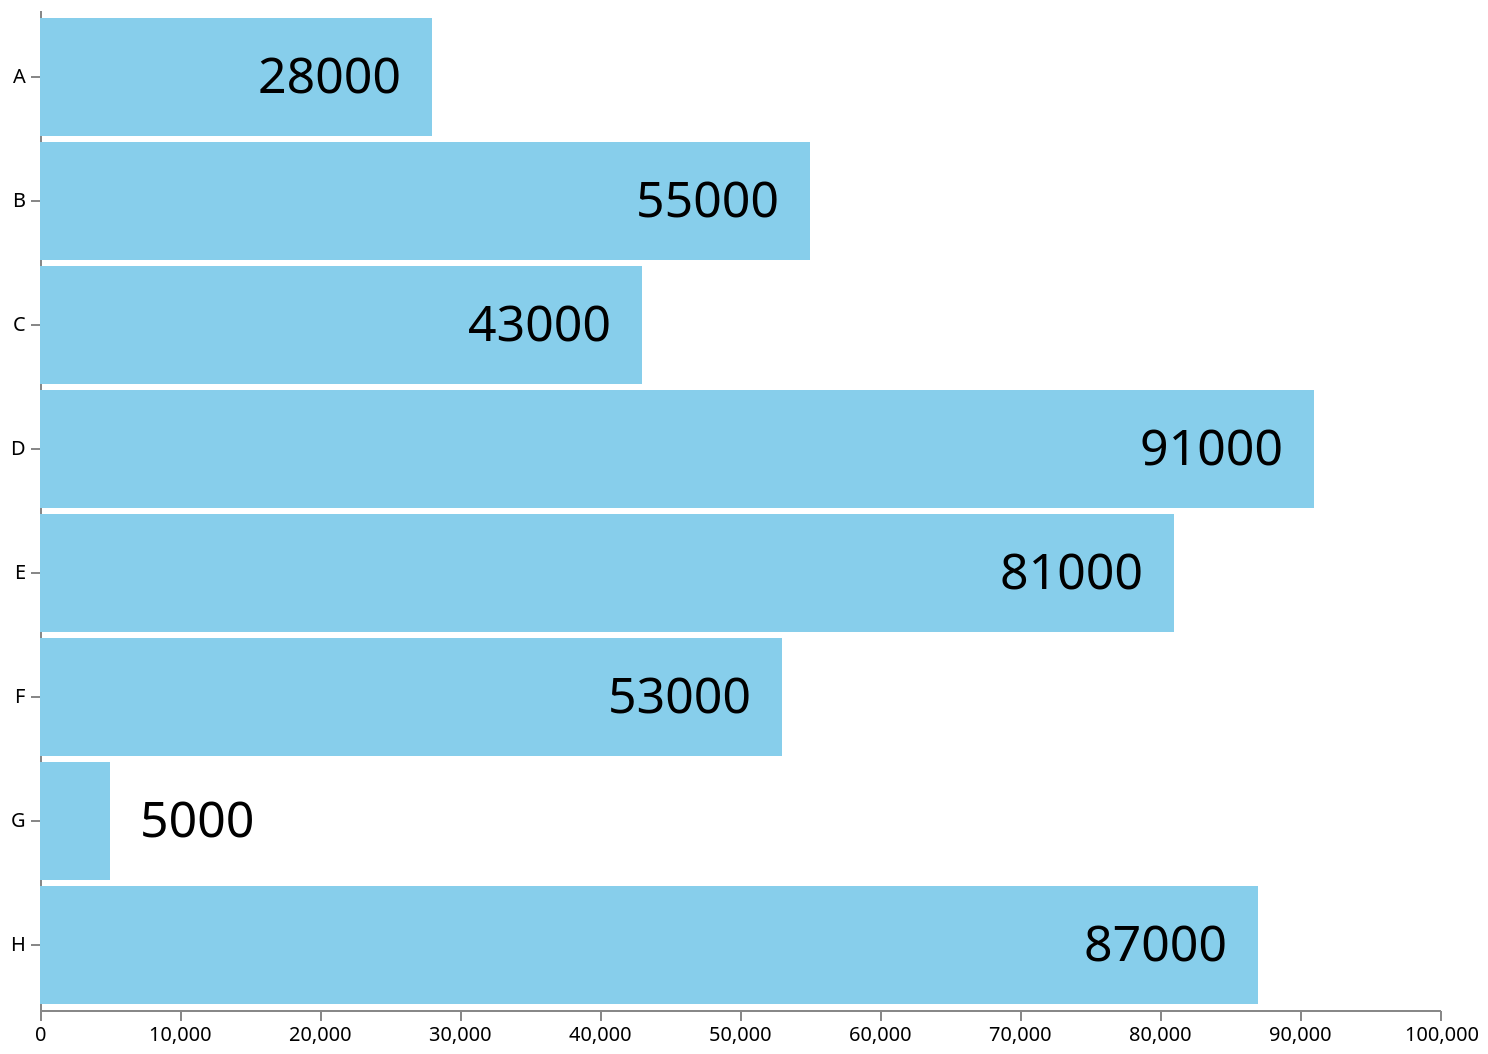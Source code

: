 {
  "$schema": "https://vega.github.io/schema/vega/v4.json",
  "width": 700,
  "height": 500,
  "padding": 5,
  "data": [
    {
      "name": "table",
      "values": [
        { "category": "A", "amount": 28000 },
        { "category": "B", "amount": 55000 },
        { "category": "C", "amount": 43000 },
        { "category": "D", "amount": 91000 },
        { "category": "E", "amount": 81000 },
        { "category": "F", "amount": 53000 },
        { "category": "G", "amount": 5000 },
        { "category": "H", "amount": 87000 }
      ]
    }
  ],
  "scales": [
    {
      "name": "yscale",
      "type": "band",
      "domain": { "data": "table", "field": "category" },
      "range": "height",
      "padding": 0.05,
      "round": true
    },
    {
      "name": "xscale",
      "domain": { "data": "table", "field": "amount" },
      "nice": true,
      "range": "width"
    }
  ],
  "axes": [
    { "orient": "left", "scale": "yscale" },
    { "orient": "bottom", "scale": "xscale" }
  ],
  "marks": [
    {
      "type": "rect",
      "name": "bar",
      "from": { "data": "table" },
      "encode": {
        "enter": {
          "y": { "scale": "yscale", "field": "category" },
          "height": { "scale": "yscale", "band": 1 },
          "x": { "scale": "xscale", "field": "amount" },
          "x2": { "scale": "xscale", "value": 0 }
        },
        "update": { "fill": { "value": "skyblue" } }
      }
    },
    {
      "type": "text",
      "from": { "data": "bar" },
      "encode": {
        "enter": {
          "fontSize": { "value": 25 },
          "text": { "field": "datum.amount" }
        }
      },
      "transform": [
        {
          "type": "label",
          "offset": [-15, 15],
          "anchor": ["right"],
          "size": [700, 500]
        }
      ]
    }
  ]
}
